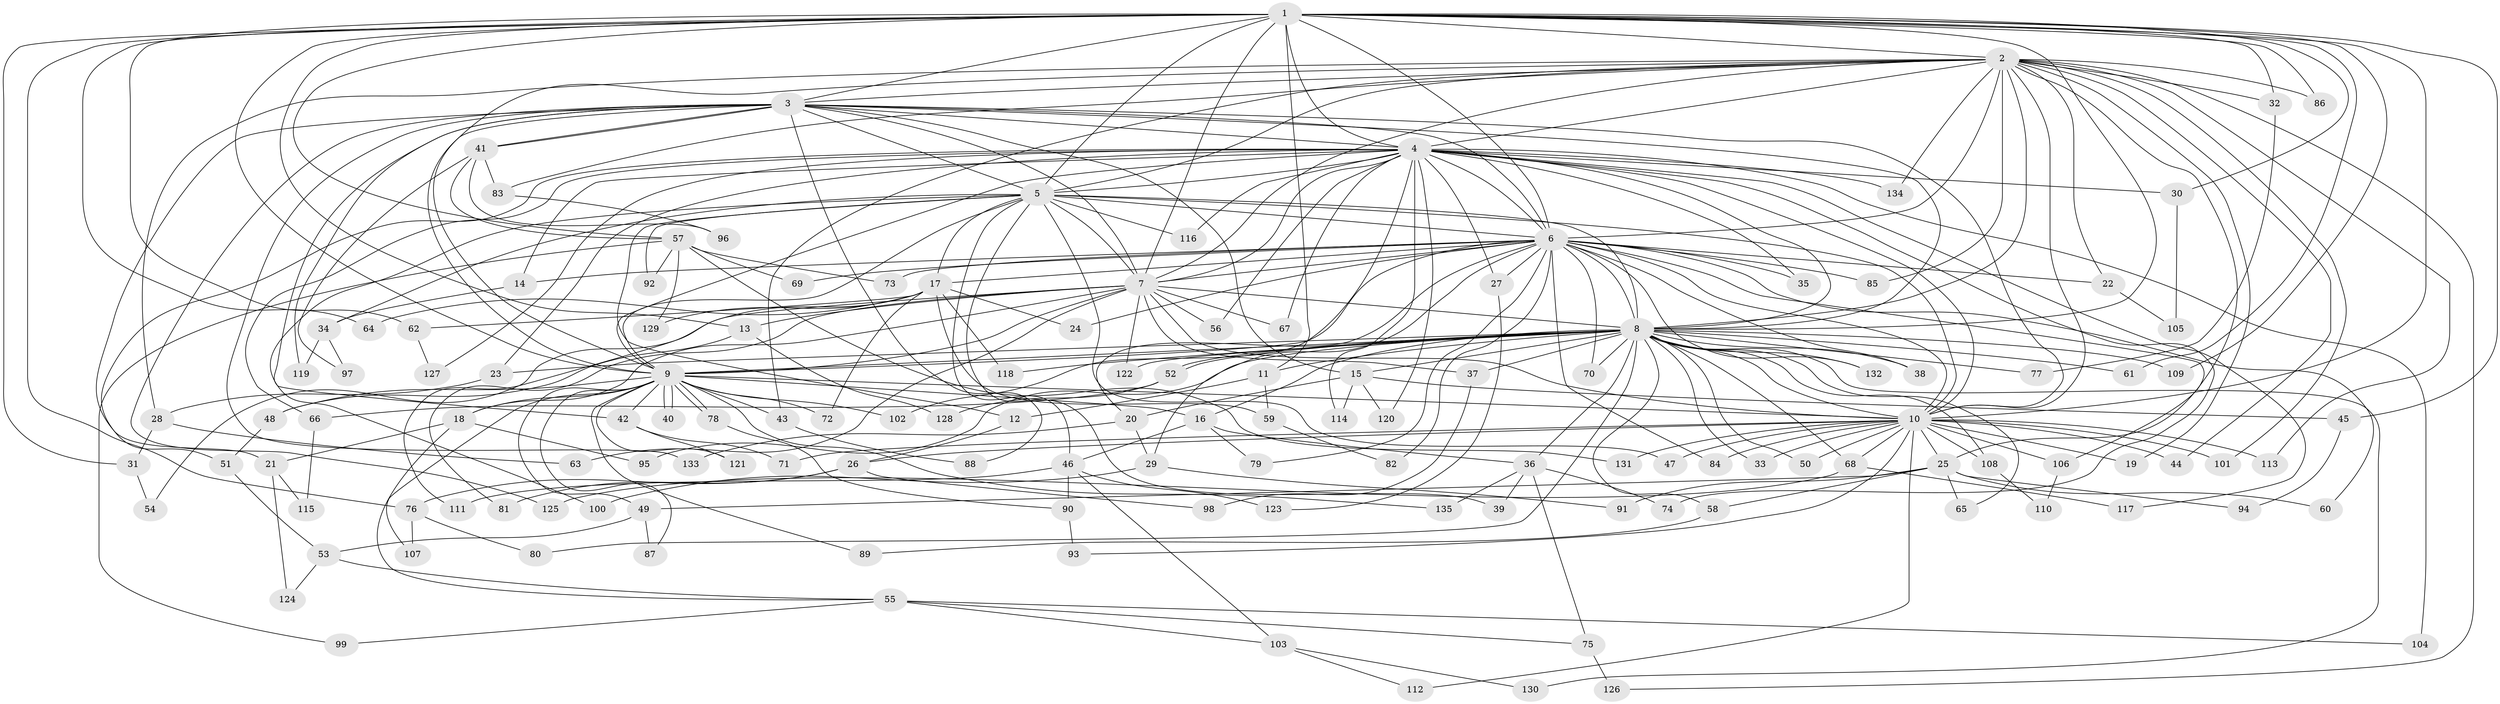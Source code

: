 // coarse degree distribution, {19: 0.009345794392523364, 26: 0.018691588785046728, 39: 0.009345794392523364, 15: 0.018691588785046728, 33: 0.009345794392523364, 22: 0.009345794392523364, 5: 0.056074766355140186, 4: 0.11214953271028037, 3: 0.14953271028037382, 10: 0.009345794392523364, 2: 0.5233644859813084, 8: 0.018691588785046728, 6: 0.028037383177570093, 1: 0.028037383177570093}
// Generated by graph-tools (version 1.1) at 2025/41/03/06/25 10:41:39]
// undirected, 135 vertices, 295 edges
graph export_dot {
graph [start="1"]
  node [color=gray90,style=filled];
  1;
  2;
  3;
  4;
  5;
  6;
  7;
  8;
  9;
  10;
  11;
  12;
  13;
  14;
  15;
  16;
  17;
  18;
  19;
  20;
  21;
  22;
  23;
  24;
  25;
  26;
  27;
  28;
  29;
  30;
  31;
  32;
  33;
  34;
  35;
  36;
  37;
  38;
  39;
  40;
  41;
  42;
  43;
  44;
  45;
  46;
  47;
  48;
  49;
  50;
  51;
  52;
  53;
  54;
  55;
  56;
  57;
  58;
  59;
  60;
  61;
  62;
  63;
  64;
  65;
  66;
  67;
  68;
  69;
  70;
  71;
  72;
  73;
  74;
  75;
  76;
  77;
  78;
  79;
  80;
  81;
  82;
  83;
  84;
  85;
  86;
  87;
  88;
  89;
  90;
  91;
  92;
  93;
  94;
  95;
  96;
  97;
  98;
  99;
  100;
  101;
  102;
  103;
  104;
  105;
  106;
  107;
  108;
  109;
  110;
  111;
  112;
  113;
  114;
  115;
  116;
  117;
  118;
  119;
  120;
  121;
  122;
  123;
  124;
  125;
  126;
  127;
  128;
  129;
  130;
  131;
  132;
  133;
  134;
  135;
  1 -- 2;
  1 -- 3;
  1 -- 4;
  1 -- 5;
  1 -- 6;
  1 -- 7;
  1 -- 8;
  1 -- 9;
  1 -- 10;
  1 -- 11;
  1 -- 13;
  1 -- 30;
  1 -- 31;
  1 -- 32;
  1 -- 45;
  1 -- 57;
  1 -- 61;
  1 -- 62;
  1 -- 64;
  1 -- 76;
  1 -- 86;
  1 -- 109;
  2 -- 3;
  2 -- 4;
  2 -- 5;
  2 -- 6;
  2 -- 7;
  2 -- 8;
  2 -- 9;
  2 -- 10;
  2 -- 19;
  2 -- 22;
  2 -- 25;
  2 -- 28;
  2 -- 32;
  2 -- 43;
  2 -- 44;
  2 -- 83;
  2 -- 85;
  2 -- 86;
  2 -- 101;
  2 -- 113;
  2 -- 126;
  2 -- 134;
  3 -- 4;
  3 -- 5;
  3 -- 6;
  3 -- 7;
  3 -- 8;
  3 -- 9;
  3 -- 10;
  3 -- 15;
  3 -- 21;
  3 -- 41;
  3 -- 41;
  3 -- 42;
  3 -- 88;
  3 -- 119;
  3 -- 125;
  3 -- 133;
  4 -- 5;
  4 -- 6;
  4 -- 7;
  4 -- 8;
  4 -- 9;
  4 -- 10;
  4 -- 14;
  4 -- 23;
  4 -- 27;
  4 -- 30;
  4 -- 35;
  4 -- 51;
  4 -- 56;
  4 -- 66;
  4 -- 67;
  4 -- 74;
  4 -- 102;
  4 -- 104;
  4 -- 114;
  4 -- 116;
  4 -- 117;
  4 -- 120;
  4 -- 127;
  4 -- 134;
  5 -- 6;
  5 -- 7;
  5 -- 8;
  5 -- 9;
  5 -- 10;
  5 -- 12;
  5 -- 17;
  5 -- 34;
  5 -- 39;
  5 -- 46;
  5 -- 47;
  5 -- 92;
  5 -- 100;
  5 -- 116;
  6 -- 7;
  6 -- 8;
  6 -- 9;
  6 -- 10;
  6 -- 14;
  6 -- 17;
  6 -- 20;
  6 -- 22;
  6 -- 24;
  6 -- 27;
  6 -- 29;
  6 -- 35;
  6 -- 38;
  6 -- 60;
  6 -- 69;
  6 -- 70;
  6 -- 73;
  6 -- 79;
  6 -- 82;
  6 -- 84;
  6 -- 85;
  6 -- 106;
  6 -- 132;
  7 -- 8;
  7 -- 9;
  7 -- 10;
  7 -- 13;
  7 -- 18;
  7 -- 37;
  7 -- 54;
  7 -- 56;
  7 -- 63;
  7 -- 67;
  7 -- 81;
  7 -- 122;
  8 -- 9;
  8 -- 10;
  8 -- 11;
  8 -- 15;
  8 -- 16;
  8 -- 23;
  8 -- 33;
  8 -- 36;
  8 -- 37;
  8 -- 38;
  8 -- 50;
  8 -- 52;
  8 -- 52;
  8 -- 58;
  8 -- 61;
  8 -- 65;
  8 -- 68;
  8 -- 70;
  8 -- 77;
  8 -- 80;
  8 -- 95;
  8 -- 108;
  8 -- 109;
  8 -- 118;
  8 -- 122;
  8 -- 130;
  8 -- 132;
  9 -- 10;
  9 -- 16;
  9 -- 18;
  9 -- 40;
  9 -- 40;
  9 -- 42;
  9 -- 43;
  9 -- 48;
  9 -- 49;
  9 -- 72;
  9 -- 78;
  9 -- 78;
  9 -- 87;
  9 -- 89;
  9 -- 102;
  9 -- 107;
  9 -- 121;
  9 -- 135;
  10 -- 19;
  10 -- 25;
  10 -- 26;
  10 -- 33;
  10 -- 44;
  10 -- 47;
  10 -- 50;
  10 -- 68;
  10 -- 71;
  10 -- 84;
  10 -- 93;
  10 -- 101;
  10 -- 106;
  10 -- 108;
  10 -- 112;
  10 -- 113;
  10 -- 131;
  11 -- 12;
  11 -- 59;
  12 -- 26;
  13 -- 48;
  13 -- 128;
  14 -- 34;
  15 -- 20;
  15 -- 45;
  15 -- 114;
  15 -- 120;
  16 -- 36;
  16 -- 46;
  16 -- 79;
  17 -- 24;
  17 -- 59;
  17 -- 62;
  17 -- 64;
  17 -- 72;
  17 -- 111;
  17 -- 118;
  17 -- 129;
  18 -- 21;
  18 -- 55;
  18 -- 95;
  20 -- 29;
  20 -- 133;
  21 -- 115;
  21 -- 124;
  22 -- 105;
  23 -- 28;
  25 -- 49;
  25 -- 58;
  25 -- 60;
  25 -- 65;
  25 -- 91;
  25 -- 94;
  26 -- 76;
  26 -- 81;
  26 -- 98;
  27 -- 123;
  28 -- 31;
  28 -- 63;
  29 -- 91;
  29 -- 100;
  30 -- 105;
  31 -- 54;
  32 -- 77;
  34 -- 97;
  34 -- 119;
  36 -- 39;
  36 -- 74;
  36 -- 75;
  36 -- 135;
  37 -- 98;
  41 -- 57;
  41 -- 83;
  41 -- 96;
  41 -- 97;
  42 -- 71;
  42 -- 121;
  43 -- 88;
  45 -- 94;
  46 -- 90;
  46 -- 103;
  46 -- 111;
  46 -- 123;
  48 -- 51;
  49 -- 53;
  49 -- 87;
  51 -- 53;
  52 -- 66;
  52 -- 128;
  53 -- 55;
  53 -- 124;
  55 -- 75;
  55 -- 99;
  55 -- 103;
  55 -- 104;
  57 -- 69;
  57 -- 73;
  57 -- 92;
  57 -- 99;
  57 -- 129;
  57 -- 131;
  58 -- 89;
  59 -- 82;
  62 -- 127;
  66 -- 115;
  68 -- 117;
  68 -- 125;
  75 -- 126;
  76 -- 80;
  76 -- 107;
  78 -- 90;
  83 -- 96;
  90 -- 93;
  103 -- 112;
  103 -- 130;
  106 -- 110;
  108 -- 110;
}

